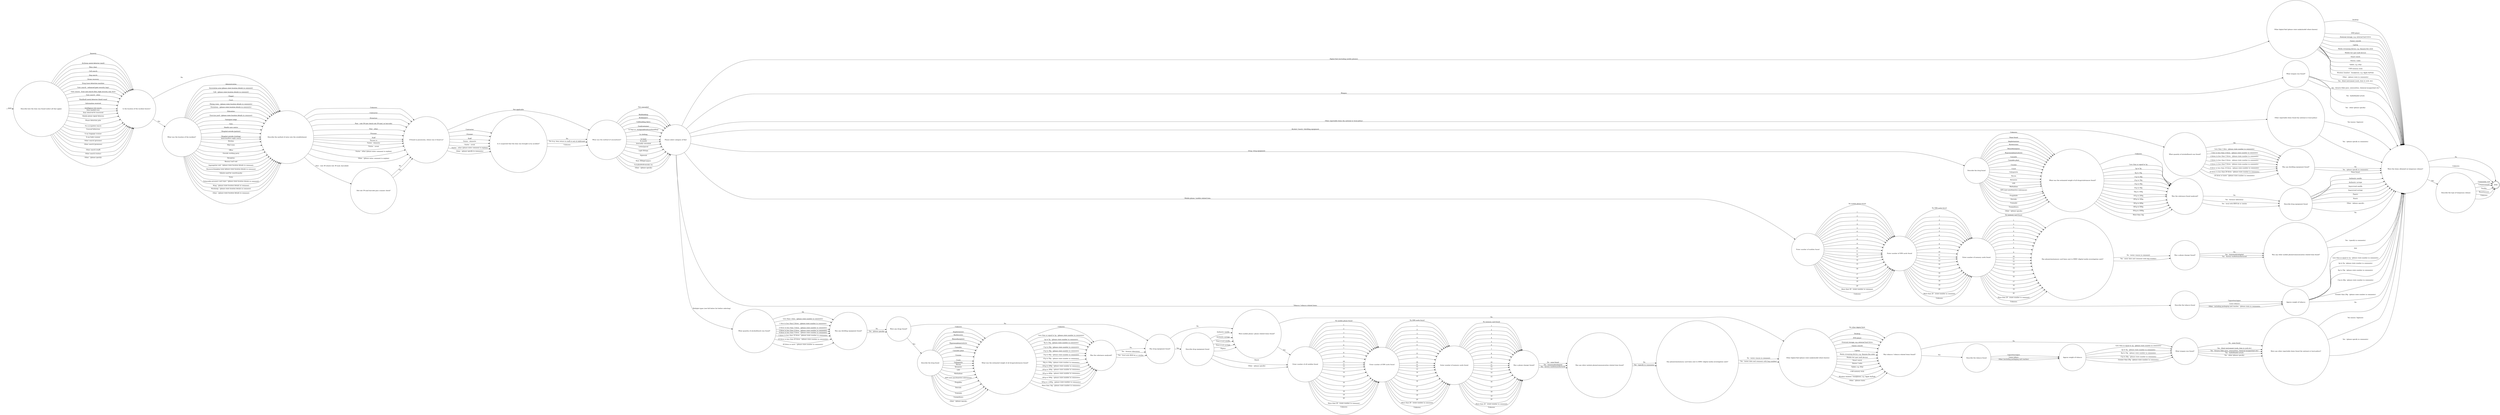 digraph FINDS {  rankdir=LR;
  node [shape = circle];
  START_NODE [label="", shape=none];
  START_NODE -> 67179 [label = "start"];
  END_NODE [label="END", shape="doublecircle"];
  67179 [label = "Describe how the item was found (select all that apply)"];
  67179 -> 67180 [label = "Amnesty"];
  67179 -> 67180 [label = "Archway metal detector (amd)"];
  67179 -> 67180 [label = "Boss chair"];
  67179 -> 67180 [label = "Cell search"];
  67179 -> 67180 [label = "Dog search"];
  67179 -> 67180 [label = "Drone recovery"];
  67179 -> 67180 [label = "Drug trace detection machine"];
  67179 -> 67180 [label = "Gate search - enhanced gate security (egs)"];
  67179 -> 67180 [label = "Gate search - front end search (fes), high security only (hse)"];
  67179 -> 67180 [label = "Gate search - other"];
  67179 -> 67180 [label = "Handheld metal detector (hmd) wand"];
  67179 -> 67180 [label = "Information received"];
  67179 -> 67180 [label = "Intelligence led search"];
  67179 -> 67180 [label = "Item handed over"];
  67179 -> 67180 [label = "Item observed & recovered"];
  67179 -> 67180 [label = "Mobile phone signal detector"];
  67179 -> 67180 [label = "Phone detection pole"];
  67179 -> 67180 [label = "Pre-occupation search"];
  67179 -> 67180 [label = "Unusual behaviour"];
  67179 -> 67180 [label = "X-ray baggage scanner"];
  67179 -> 67180 [label = "X-ray body scanner"];
  67179 -> 67180 [label = "Other search (prisoner)"];
  67179 -> 67180 [label = "Other search (premises)"];
  67179 -> 67180 [label = "Other search (staff)"];
  67179 -> 67180 [label = "Other search (visitor)"];
  67179 -> 67180 [label = "Other - (please specify)"];
  67180 [label = "Is the location of the incident known?"];
  67180 -> 67182 [label = "No"];
  67180 -> 67181 [label = "Yes"];
  67181 [label = "What was the location of the incident?"];
  67181 -> 67182 [label = "Administration"];
  67181 -> 67182 [label = "Association area (please state location details in comment)"];
  67181 -> 67182 [label = "Cell - (please state location details in comment)"];
  67181 -> 67182 [label = "Chapel"];
  67181 -> 67182 [label = "Court"];
  67181 -> 67182 [label = "Dining room - (please state location details in comments)"];
  67181 -> 67182 [label = "Dormitory - (please state location details in comments)"];
  67181 -> 67182 [label = "Education"];
  67181 -> 67182 [label = "Exercise yard - (please state location details in comment)"];
  67181 -> 67182 [label = "Gate/gate lodge"];
  67181 -> 67182 [label = "Gym"];
  67181 -> 67182 [label = "Health care centre"];
  67181 -> 67182 [label = "Hospital outside (patient)"];
  67181 -> 67182 [label = "Hospital outside (visiting)"];
  67181 -> 67182 [label = "Induction/first night centre"];
  67181 -> 67182 [label = "Kitchen"];
  67181 -> 67182 [label = "Mail room"];
  67181 -> 67182 [label = "Office"];
  67181 -> 67182 [label = "Outside working party"];
  67181 -> 67182 [label = "Reception"];
  67181 -> 67182 [label = "Recess/ roof void"];
  67181 -> 67182 [label = "Segregation unit - (please state location details in comment)"];
  67181 -> 67182 [label = "Showers/changing room (please state location details in comment)"];
  67181 -> 67182 [label = "Vehicle used for court/transfer"];
  67181 -> 67182 [label = "Visits"];
  67181 -> 67182 [label = "Vulnerable prisoners unit (vpu) - (please state location details in comment)"];
  67181 -> 67182 [label = "Wing - (please state location details in comment)"];
  67181 -> 67182 [label = "Workshop - (please state location details in comment)"];
  67181 -> 67182 [label = "Other - (please state location details in comment)"];
  67182 [label = "Describe the method of entry into the establishment"];
  67182 -> 67184 [label = "Unknown"];
  67182 -> 67184 [label = "Contractor"];
  67182 -> 67184 [label = "Drone/uav"];
  67182 -> 67183 [label = "Post - rule 39 (check rule 39 mail, barcoded)"];
  67182 -> 67184 [label = "Post - rule 39 (not check rule 39 mail, no barcode)"];
  67182 -> 67184 [label = "Post - other"];
  67182 -> 67184 [label = "Prisoner"];
  67182 -> 67184 [label = "Staff"];
  67182 -> 67184 [label = "Thrown in"];
  67182 -> 67184 [label = "Visitor - domestic"];
  67182 -> 67184 [label = "Visitor - social"];
  67182 -> 67184 [label = "Visitor - other (please enter comment to explain)"];
  67182 -> 67184 [label = "Other - (please enter comment to explain)"];
  67183 [label = "Did rule 39 mail barcode pass scanner check?"];
  67183 -> 67184 [label = "No"];
  67183 -> 67184 [label = "Yes"];
  67184 [label = "If found in possession, whose was it found in?"];
  67184 -> 67186 [label = "Not applicable"];
  67184 -> 67185 [label = "Contractor"];
  67184 -> 67185 [label = "Prisoner"];
  67184 -> 67185 [label = "Staff"];
  67184 -> 67185 [label = "Visitor - domestic"];
  67184 -> 67185 [label = "Visitor - social"];
  67184 -> 67185 [label = "Visitor - other (please enter comment to explain)"];
  67184 -> 67185 [label = "Other - (please specify in comments)"];
  67185 [label = "Is it suspected that the item was brought in by accident?"];
  67185 -> 67186 [label = "No"];
  67185 -> 67186 [label = "Yes (e.g. item return to staff at end of shift/visit)"];
  67185 -> 67186 [label = "Unknown"];
  67186 [label = "What was the method of concealment?"];
  67186 -> 67187 [label = "Not concealed"];
  67186 -> 67187 [label = "Bed/bedding"];
  67186 -> 67187 [label = "Book/papers"];
  67186 -> 67187 [label = "Cell/building fabric"];
  67186 -> 67187 [label = "Food/container"];
  67186 -> 67187 [label = "In bag (i.e. backpack/briefcase/handbag)"];
  67186 -> 67187 [label = "In clothing"];
  67186 -> 67187 [label = "In hand"];
  67186 -> 67187 [label = "In mouth"];
  67186 -> 67187 [label = "Internally concealed"];
  67186 -> 67187 [label = "Letter/parcel"];
  67186 -> 67187 [label = "Light fittings"];
  67186 -> 67187 [label = "Pipework"];
  67186 -> 67187 [label = "Rule 39/legal papers"];
  67186 -> 67187 [label = "Tv/radio/dvd/consoles etc"];
  67186 -> 67187 [label = "Other - (please specify)"];
  67187 [label = "Please select category of find"];
  67187 -> 67205 [label = "Multiple types (see full below list before selecting)"];
  67187 -> 67188 [label = "Alcohol / hooch / distilling equipment"];
  67187 -> 67190 [label = "Drug / drug equipment"];
  67187 -> 67194 [label = "Mobile phone / mobile related item"];
  67187 -> 67200 [label = "Digital find (excluding mobile phones)"];
  67187 -> 67201 [label = "Tobacco / tobacco related items"];
  67187 -> 67203 [label = "Weapon"];
  67187 -> 67204 [label = "Other reportable items (by national or local policy)"];
  67188 [label = "What quantity of alcohol/hooch was found?"];
  67188 -> 67189 [label = "Nil"];
  67188 -> 67189 [label = "Less than 1 litre - (please state number in comments)"];
  67188 -> 67189 [label = "1 litre to less than 2 litres - (please state number in comments)"];
  67188 -> 67189 [label = "2 litres to less than 3 litres - (please state number in comments)"];
  67188 -> 67189 [label = "3 litres to less than 4 litres - (please state number in comments)"];
  67188 -> 67189 [label = "4 litres to less than 5 litres - (please state number in comments)"];
  67188 -> 67189 [label = "5 litres to less than 10 litres - (please state number in comments)"];
  67188 -> 67189 [label = "10 litres to less than 20 litres - (please state number in comments)"];
  67188 -> 67189 [label = "20 litres or more - (please state number in comments)"];
  67189 [label = "Was any distilling equipment found?"];
  67189 -> 67226 [label = "No"];
  67189 -> 67226 [label = "Yes - (please specify in comments)"];
  67190 [label = "Describe the drug found"];
  67190 -> 67191 [label = "Unknown"];
  67190 -> 67191 [label = "None found"];
  67190 -> 67191 [label = "Amphetamines"];
  67190 -> 67191 [label = "Barbiturates"];
  67190 -> 67191 [label = "Benzodiazepines"];
  67190 -> 67191 [label = "Buprenorphine/subutex"];
  67190 -> 67191 [label = "Cannabis"];
  67190 -> 67191 [label = "Cannabis plant"];
  67190 -> 67191 [label = "Cocaine"];
  67190 -> 67191 [label = "Crack"];
  67190 -> 67191 [label = "Gabapentin"];
  67190 -> 67191 [label = "Heroin"];
  67190 -> 67191 [label = "Ketamine"];
  67190 -> 67191 [label = "LSD"];
  67190 -> 67191 [label = "Methadone"];
  67190 -> 67191 [label = "NPS (new psychoactive substances)"];
  67190 -> 67191 [label = "Pregabalin"];
  67190 -> 67191 [label = "Steroids"];
  67190 -> 67191 [label = "Tramadol"];
  67190 -> 67191 [label = "Tranquilisers"];
  67190 -> 67191 [label = "Other - (please specify)"];
  67191 [label = "What was the estimated weight of all drugs/substances found?"];
  67191 -> 67192 [label = "Unknown"];
  67191 -> 67192 [label = "Less than or equal to 1g"];
  67191 -> 67192 [label = "2g to 5g"];
  67191 -> 67192 [label = "6g to 10g"];
  67191 -> 67192 [label = "11g to 20g"];
  67191 -> 67192 [label = "21g to 30g"];
  67191 -> 67192 [label = "31g to 40g"];
  67191 -> 67192 [label = "41g to 50g"];
  67191 -> 67192 [label = "50g to 100g"];
  67191 -> 67192 [label = "101g to 200g"];
  67191 -> 67192 [label = "201g to 300g"];
  67191 -> 67192 [label = "301g to 400g"];
  67191 -> 67192 [label = "401g to 500g"];
  67191 -> 67192 [label = "501g to 1000g"];
  67191 -> 67192 [label = "More than 1kg"];
  67192 [label = "Was the substance found analysed?"];
  67192 -> 67193 [label = "No"];
  67192 -> 67193 [label = "Yes - forensic laboratory"];
  67192 -> 67193 [label = "Yes - local with BDH kit or similar"];
  67193 [label = "Describe drug equipment found"];
  67193 -> 67226 [label = "None found"];
  67193 -> 67226 [label = "Authentic needle"];
  67193 -> 67226 [label = "Authentic syringe"];
  67193 -> 67226 [label = "Improvised needle"];
  67193 -> 67226 [label = "Improvised syringe"];
  67193 -> 67226 [label = "Pipe(s)"];
  67193 -> 67226 [label = "Roach"];
  67193 -> 67226 [label = "Other - (please specify)"];
  67194 [label = "Enter number of mobiles found"];
  67194 -> 67195 [label = "No mobile phone found"];
  67194 -> 67195 [label = "1"];
  67194 -> 67195 [label = "2"];
  67194 -> 67195 [label = "3"];
  67194 -> 67195 [label = "4"];
  67194 -> 67195 [label = "5"];
  67194 -> 67195 [label = "6"];
  67194 -> 67195 [label = "7"];
  67194 -> 67195 [label = "8"];
  67194 -> 67195 [label = "9"];
  67194 -> 67195 [label = "10"];
  67194 -> 67195 [label = "11"];
  67194 -> 67195 [label = "12"];
  67194 -> 67195 [label = "13"];
  67194 -> 67195 [label = "14"];
  67194 -> 67195 [label = "15"];
  67194 -> 67195 [label = "16"];
  67194 -> 67195 [label = "17"];
  67194 -> 67195 [label = "18"];
  67194 -> 67195 [label = "19"];
  67194 -> 67195 [label = "20"];
  67194 -> 67195 [label = "More than 20 - (state number in comment)"];
  67194 -> 67195 [label = "Unknown"];
  67195 [label = "Enter number of SIM cards found"];
  67195 -> 67196 [label = "No SIM cards found"];
  67195 -> 67196 [label = "1"];
  67195 -> 67196 [label = "2"];
  67195 -> 67196 [label = "3"];
  67195 -> 67196 [label = "4"];
  67195 -> 67196 [label = "5"];
  67195 -> 67196 [label = "6"];
  67195 -> 67196 [label = "7"];
  67195 -> 67196 [label = "8"];
  67195 -> 67196 [label = "9"];
  67195 -> 67196 [label = "10"];
  67195 -> 67196 [label = "11"];
  67195 -> 67196 [label = "12"];
  67195 -> 67196 [label = "13"];
  67195 -> 67196 [label = "14"];
  67195 -> 67196 [label = "15"];
  67195 -> 67196 [label = "16"];
  67195 -> 67196 [label = "17"];
  67195 -> 67196 [label = "18"];
  67195 -> 67196 [label = "19"];
  67195 -> 67196 [label = "20"];
  67195 -> 67196 [label = "More than 20 - (state number in comment)"];
  67195 -> 67196 [label = "Unknown"];
  67196 [label = "Enter number of memory cards found"];
  67196 -> 67197 [label = "No memory card found"];
  67196 -> 67197 [label = "1"];
  67196 -> 67197 [label = "2"];
  67196 -> 67197 [label = "3"];
  67196 -> 67197 [label = "4"];
  67196 -> 67197 [label = "5"];
  67196 -> 67197 [label = "6"];
  67196 -> 67197 [label = "7"];
  67196 -> 67197 [label = "8"];
  67196 -> 67197 [label = "9"];
  67196 -> 67197 [label = "10"];
  67196 -> 67197 [label = "11"];
  67196 -> 67197 [label = "12"];
  67196 -> 67197 [label = "13"];
  67196 -> 67197 [label = "14"];
  67196 -> 67197 [label = "15"];
  67196 -> 67197 [label = "16"];
  67196 -> 67197 [label = "17"];
  67196 -> 67197 [label = "18"];
  67196 -> 67197 [label = "19"];
  67196 -> 67197 [label = "20"];
  67196 -> 67197 [label = "More than 20 - (state number in comment)"];
  67196 -> 67197 [label = "Unknown"];
  67197 [label = "Has phone/sim/memory card been sent to DIMU (digital media investigation unit)?"];
  67197 -> 67198 [label = "No - (enter reason in comment)"];
  67197 -> 67198 [label = "Yes - enter date and comment with bag number)"];
  67198 [label = "Was a phone charger found?"];
  67198 -> 67199 [label = "No"];
  67198 -> 67199 [label = "Yes - homemade/adapted"];
  67198 -> 67199 [label = "Yes - factory made/manufactured"];
  67199 [label = "Was any other mobile phone/communication related item found?"];
  67199 -> 67226 [label = "No"];
  67199 -> 67226 [label = "Yes - (specify in comments)"];
  67200 [label = "Other digital find (please state make/model where known)"];
  67200 -> 67226 [label = "Desktop"];
  67200 -> 67226 [label = "DVD player"];
  67200 -> 67226 [label = "External storage, e.g. external hard drive"];
  67200 -> 67226 [label = "Games console"];
  67200 -> 67226 [label = "Laptop"];
  67200 -> 67226 [label = "Media streaming device, e.g. Amazon fire stick"];
  67200 -> 67226 [label = "Mobile hot spot (mifi device)"];
  67200 -> 67226 [label = "Smart watch"];
  67200 -> 67226 [label = "Stereo / radio"];
  67200 -> 67226 [label = "Tablet, e.g. iPad"];
  67200 -> 67226 [label = "USB memory stick"];
  67200 -> 67226 [label = "Wireless headset . headphone, e.g. Apple AirPods"];
  67200 -> 67226 [label = "Other - (please state in comments)"];
  67201 [label = "Describe the tobacco found"];
  67201 -> 67202 [label = "Cigarettes/cigars"];
  67201 -> 67202 [label = "Loose tobacco"];
  67201 -> 67202 [label = "Other - including packaging and roaches - (please state in comments)"];
  67202 [label = "Approx weight of tobacco"];
  67202 -> 67226 [label = "N/A"];
  67202 -> 67226 [label = "Less than or equal to 1g - (please state number in comments)"];
  67202 -> 67226 [label = "2g to 5g - (please state number in comments)"];
  67202 -> 67226 [label = "6g to 10g - (please state number in comments)"];
  67202 -> 67226 [label = "11g to 20g - (please state number in comments)"];
  67202 -> 67226 [label = "Greater than 20g - (please state number in comments)"];
  67203 [label = "What weapon was found?"];
  67203 -> 67226 [label = "Yes - blunt instrument (cosh, item in sock, etc)"];
  67203 -> 67226 [label = "Yes - firearm (fake guns, ammunition, chemical incapacitant etc)"];
  67203 -> 67226 [label = "Yes - knife/bladed article"];
  67203 -> 67226 [label = "Yes - other (please specify)"];
  67204 [label = "Other reportable items found (by national or local policy)"];
  67204 -> 67226 [label = "Yes (noose / ligature)"];
  67204 -> 67226 [label = "Yes - (please specify in comments)"];
  67205 [label = "What quantity of alcohol/hooch was found?"];
  67205 -> 67206 [label = "Nil"];
  67205 -> 67206 [label = "Less than 1 litre - (please state number in comments)"];
  67205 -> 67206 [label = "1 litre to less than 2 litres - (please state number in comments)"];
  67205 -> 67206 [label = "2 litres to less than 3 litres - (please state number in comments)"];
  67205 -> 67206 [label = "3 litres to less than 4 litres - (please state number in comments)"];
  67205 -> 67206 [label = "4 litres to less than 5 litres - (please state number in comments)"];
  67205 -> 67206 [label = "5 litres to less than 10 litres - (please state number in comments)"];
  67205 -> 67206 [label = "10 litres to less than 20 litres - (please state number in comments)"];
  67205 -> 67206 [label = "20 litres or more - (please state number in comments)"];
  67206 [label = "Was any distilling equipment found?"];
  67206 -> 67207 [label = "No"];
  67206 -> 67207 [label = "Yes - (please specify)"];
  67207 [label = "Were any drugs found?"];
  67207 -> 67211 [label = "No"];
  67207 -> 67208 [label = "Yes"];
  67208 [label = "Describe the drug found"];
  67208 -> 67209 [label = "Unknown"];
  67208 -> 67209 [label = "Amphetamines"];
  67208 -> 67209 [label = "Barbiturates"];
  67208 -> 67209 [label = "Benzodiazepines"];
  67208 -> 67209 [label = "Buprenorphine/subutex"];
  67208 -> 67209 [label = "Cannabis"];
  67208 -> 67209 [label = "Cannabis plant"];
  67208 -> 67209 [label = "Cocaine"];
  67208 -> 67209 [label = "Crack"];
  67208 -> 67209 [label = "Gabapentin"];
  67208 -> 67209 [label = "Heroin"];
  67208 -> 67209 [label = "Ketamine"];
  67208 -> 67209 [label = "LSD"];
  67208 -> 67209 [label = "Methadone"];
  67208 -> 67209 [label = "NPS (new psychoactive substances)"];
  67208 -> 67209 [label = "Pregablin"];
  67208 -> 67209 [label = "Steroids"];
  67208 -> 67209 [label = "Tramadol"];
  67208 -> 67209 [label = "Tranquilisers"];
  67208 -> 67209 [label = "Other - (please specify)"];
  67209 [label = "What was the estimated weight of all drugs/substances found?"];
  67209 -> 67210 [label = "Unknown"];
  67209 -> 67210 [label = "Less than or equal to 1g - (please state number in comments)"];
  67209 -> 67210 [label = "2g to 5g - (please state number in comments)"];
  67209 -> 67210 [label = "6g to 10g - (please state number in comments)"];
  67209 -> 67210 [label = "11g to 20g - (please state number in comments)"];
  67209 -> 67210 [label = "21g to 30g - (please state number in comments)"];
  67209 -> 67210 [label = "31g to 40g - (please state number in comments)"];
  67209 -> 67210 [label = "41g to 50g - (please state number in comments)"];
  67209 -> 67210 [label = "50g to 100g - (please state number in comments)"];
  67209 -> 67210 [label = "101g to 200g - (please state number in comments)"];
  67209 -> 67210 [label = "201g to 300g - (please state number in comments)"];
  67209 -> 67210 [label = "301g to 400g - (please state number in comments)"];
  67209 -> 67210 [label = "401g to 500g - (please state number in comments)"];
  67209 -> 67210 [label = "501g to 1,000g - (please state number in comments)"];
  67209 -> 67210 [label = "More than 1kg - (please state number in comments)"];
  67210 [label = "Was the substance analysed?"];
  67210 -> 67211 [label = "No"];
  67210 -> 67211 [label = "Yes - forensic laboratory"];
  67210 -> 67211 [label = "Yes - local with BDH kit or similar"];
  67211 [label = "Was drug equipment found?"];
  67211 -> 67213 [label = "No"];
  67211 -> 67212 [label = "Yes"];
  67212 [label = "Describe drug equipment found"];
  67212 -> 67213 [label = "Authentic needle"];
  67212 -> 67213 [label = "Authentic syringe"];
  67212 -> 67213 [label = "Improvised needle"];
  67212 -> 67213 [label = "Improvised syringe"];
  67212 -> 67213 [label = "Pipe(s)"];
  67212 -> 67214 [label = "Roach"];
  67212 -> 67214 [label = "Other - (please specify)"];
  67213 [label = "Were mobile phone / phone related items found?"];
  67213 -> 67220 [label = "No"];
  67213 -> 67214 [label = "Yes"];
  67214 [label = "Enter number of all mobiles found"];
  67214 -> 67215 [label = "No mobile phone found"];
  67214 -> 67215 [label = "1"];
  67214 -> 67215 [label = "2"];
  67214 -> 67215 [label = "3"];
  67214 -> 67215 [label = "4"];
  67214 -> 67215 [label = "5"];
  67214 -> 67215 [label = "6"];
  67214 -> 67215 [label = "7"];
  67214 -> 67215 [label = "8"];
  67214 -> 67215 [label = "9"];
  67214 -> 67215 [label = "10"];
  67214 -> 67215 [label = "11"];
  67214 -> 67215 [label = "12"];
  67214 -> 67215 [label = "13"];
  67214 -> 67215 [label = "14"];
  67214 -> 67215 [label = "15"];
  67214 -> 67215 [label = "16"];
  67214 -> 67215 [label = "17"];
  67214 -> 67215 [label = "18"];
  67214 -> 67215 [label = "19"];
  67214 -> 67215 [label = "20"];
  67214 -> 67215 [label = "More than 20 - (state number in comment)"];
  67214 -> 67215 [label = "Unknown"];
  67215 [label = "Enter number of SIM cards found"];
  67215 -> 67216 [label = "No SIM cards found"];
  67215 -> 67216 [label = "1"];
  67215 -> 67216 [label = "2"];
  67215 -> 67216 [label = "3"];
  67215 -> 67216 [label = "4"];
  67215 -> 67216 [label = "5"];
  67215 -> 67216 [label = "6"];
  67215 -> 67216 [label = "7"];
  67215 -> 67216 [label = "8"];
  67215 -> 67216 [label = "9"];
  67215 -> 67216 [label = "10"];
  67215 -> 67216 [label = "11"];
  67215 -> 67216 [label = "12"];
  67215 -> 67216 [label = "13"];
  67215 -> 67216 [label = "14"];
  67215 -> 67216 [label = "15"];
  67215 -> 67216 [label = "16"];
  67215 -> 67216 [label = "17"];
  67215 -> 67216 [label = "18"];
  67215 -> 67216 [label = "19"];
  67215 -> 67216 [label = "20"];
  67215 -> 67216 [label = "More than 20 - (state number in comment)"];
  67215 -> 67216 [label = "Unknown"];
  67216 [label = "Enter number of memory cards found"];
  67216 -> 67217 [label = "No memory card found"];
  67216 -> 67217 [label = "1"];
  67216 -> 67217 [label = "2"];
  67216 -> 67217 [label = "3"];
  67216 -> 67217 [label = "4"];
  67216 -> 67217 [label = "5"];
  67216 -> 67217 [label = "6"];
  67216 -> 67217 [label = "7"];
  67216 -> 67217 [label = "8"];
  67216 -> 67217 [label = "9"];
  67216 -> 67217 [label = "10"];
  67216 -> 67217 [label = "11"];
  67216 -> 67217 [label = "12"];
  67216 -> 67217 [label = "13"];
  67216 -> 67217 [label = "14"];
  67216 -> 67217 [label = "15"];
  67216 -> 67217 [label = "16"];
  67216 -> 67217 [label = "17"];
  67216 -> 67217 [label = "18"];
  67216 -> 67217 [label = "19"];
  67216 -> 67217 [label = "20"];
  67216 -> 67217 [label = "More than 20 - (state number in comment)"];
  67216 -> 67217 [label = "Unknown"];
  67217 [label = "Was a phone charger found?"];
  67217 -> 67218 [label = "No - none found"];
  67217 -> 67218 [label = "Yes - homemade/adapted"];
  67217 -> 67218 [label = "Yes - factory made/manufactured"];
  67218 [label = "Was any ohter mobule phone/communication related item found?"];
  67218 -> 67219 [label = "No"];
  67218 -> 67219 [label = "Yes - (specify in comments)"];
  67219 [label = "Has phone/sim/memory card been sent to DIMU (digital media investigation unit)?"];
  67219 -> 67220 [label = "No - (enter reason in comment)"];
  67219 -> 67220 [label = "Yes - (enter date and comment with bag number)"];
  67220 [label = "Other digital find (please state make/model where known)"];
  67220 -> 67221 [label = "No other digital finds"];
  67220 -> 67221 [label = "Desktop"];
  67220 -> 67221 [label = "DVD player"];
  67220 -> 67221 [label = "External storage, e.g. external hard drive"];
  67220 -> 67221 [label = "Games console"];
  67220 -> 67221 [label = "Laptop"];
  67220 -> 67221 [label = "Media streaming device, e.g. Amazon fire stick"];
  67220 -> 67221 [label = "Mobile hot spot (mifi device)"];
  67220 -> 67221 [label = "Smart watch"];
  67220 -> 67221 [label = "Stereo / radio"];
  67220 -> 67221 [label = "Tablet, e.g. iPad"];
  67220 -> 67221 [label = "USB memory stick"];
  67220 -> 67221 [label = "Wireless headset / headphone, e.g. Apple AirPods"];
  67220 -> 67221 [label = "Other - (please state)"];
  67221 [label = "Was tobacco / tobacco related items found?"];
  67221 -> 67224 [label = "No"];
  67221 -> 67222 [label = "Yes"];
  67222 [label = "Describe the tobacco found"];
  67222 -> 67223 [label = "Cigarettes/cigars"];
  67222 -> 67223 [label = "Loose tobaco"];
  67222 -> 67223 [label = "Other (including packaging and roaches)"];
  67223 [label = "Approx weight of tobacco"];
  67223 -> 67224 [label = "Less than or equal to 1g - (please state number in comments)"];
  67223 -> 67224 [label = "2g to 5g - (please state number in comments)"];
  67223 -> 67224 [label = "6g to 10g - (please state number in comments)"];
  67223 -> 67224 [label = "11g to 20g - (please state number in comments)"];
  67223 -> 67224 [label = "Greater than 20g - (please state number in comments)"];
  67224 [label = "What weapon was found?"];
  67224 -> 67225 [label = "No - none found"];
  67224 -> 67225 [label = "Yes - blunt instrument (cosh, item in sock etc)"];
  67224 -> 67225 [label = "Yes - firearm (fake guns, ammunition, chemical incapacitant etc)"];
  67224 -> 67225 [label = "Yes - knife/bladed article"];
  67224 -> 67225 [label = "Yes - other (please specify)"];
  67225 [label = "Were any other reportable items found (by national or local policy)?"];
  67225 -> 67226 [label = "No"];
  67225 -> 67226 [label = "Yes (noose / ligature)"];
  67225 -> 67226 [label = "Yes - (please specify in comments)"];
  67226 [label = "Were the items obtained on temporary release?"];
  67226 -> END_NODE [label = "No"];
  67226 -> END_NODE [label = "Unknown"];
  67226 -> 67227 [label = "Yes"];
  67227 [label = "Describe the type of temporary release"];
  67227 -> END_NODE [label = "Community visit"];
  67227 -> END_NODE [label = "Compassionate"];
  67227 -> END_NODE [label = "Facility"];
  67227 -> END_NODE [label = "Resettlement"];
  67227 -> END_NODE [label = "Unknown"];
}
